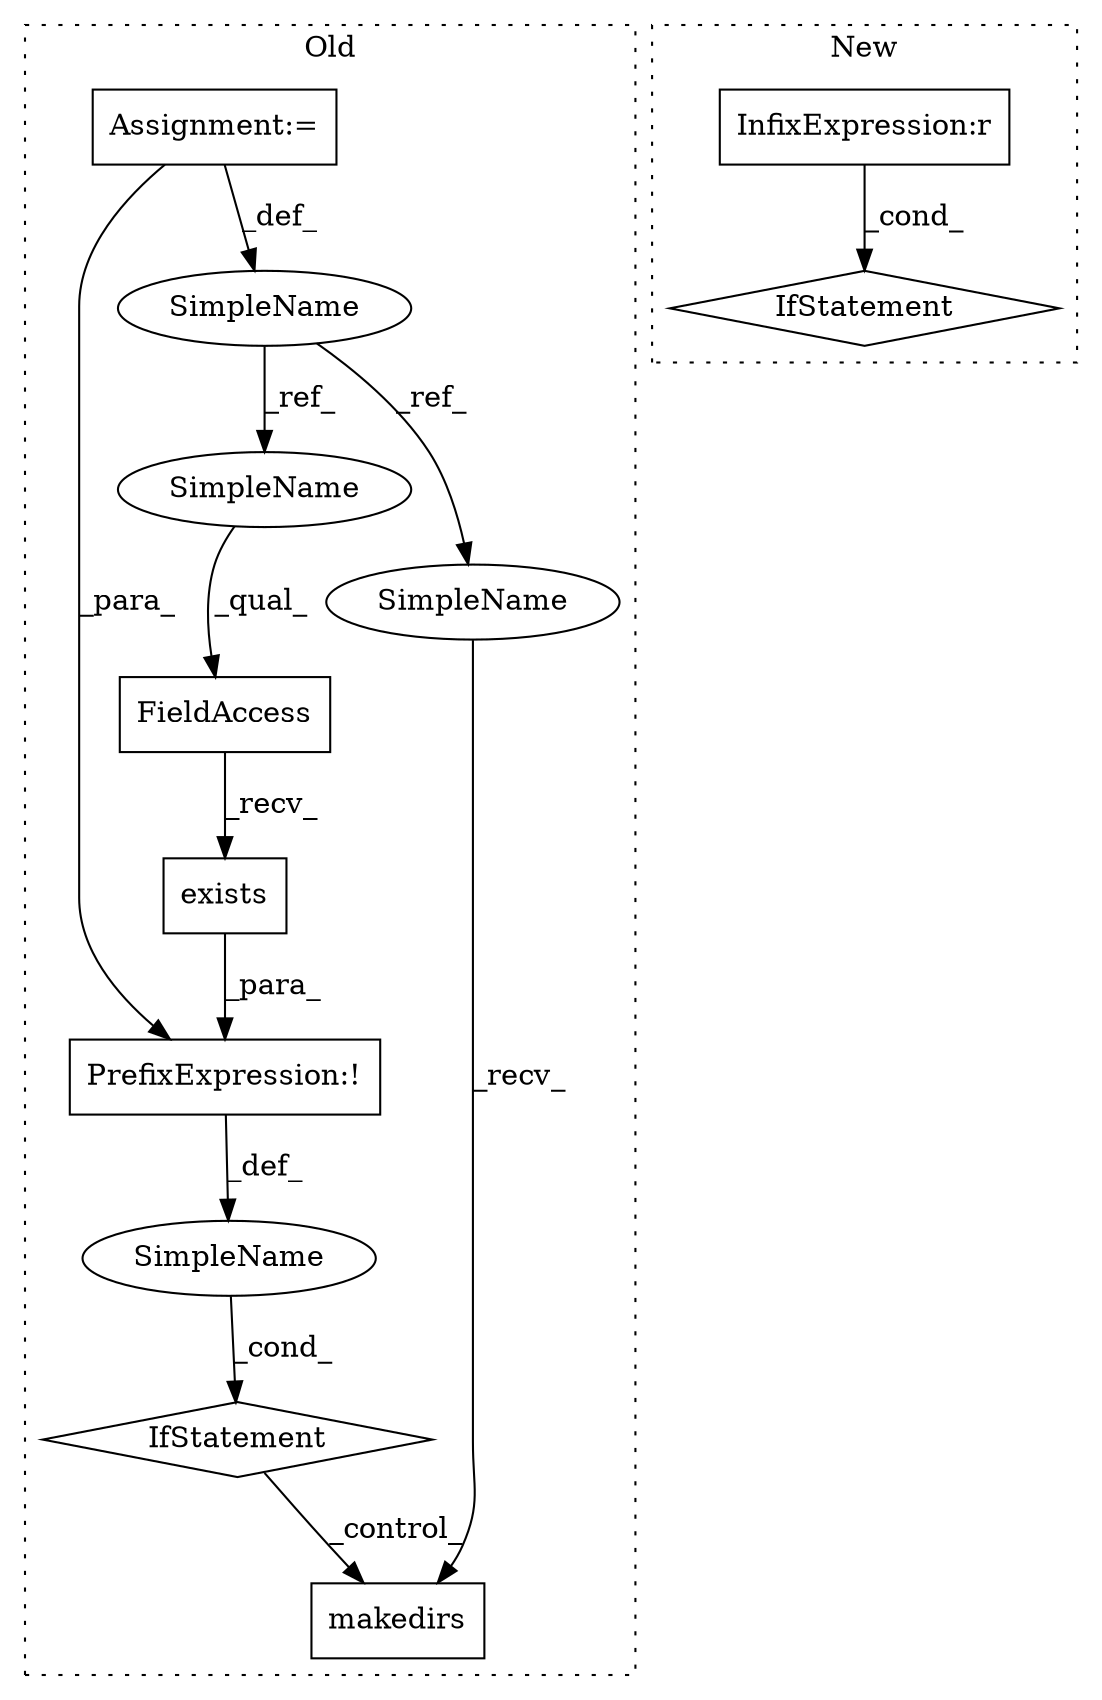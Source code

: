 digraph G {
subgraph cluster0 {
1 [label="exists" a="32" s="2779,2798" l="7,1" shape="box"];
3 [label="IfStatement" a="25" s="2766,2799" l="4,2" shape="diamond"];
4 [label="FieldAccess" a="22" s="2771" l="7" shape="box"];
5 [label="PrefixExpression:!" a="38" s="2770" l="1" shape="box"];
7 [label="makedirs" a="32" s="2812,2833" l="9,1" shape="box"];
8 [label="SimpleName" a="42" s="" l="" shape="ellipse"];
9 [label="SimpleName" a="42" s="2478" l="2" shape="ellipse"];
10 [label="Assignment:=" a="7" s="2478" l="2" shape="box"];
11 [label="SimpleName" a="42" s="2809" l="2" shape="ellipse"];
12 [label="SimpleName" a="42" s="2771" l="2" shape="ellipse"];
label = "Old";
style="dotted";
}
subgraph cluster1 {
2 [label="IfStatement" a="25" s="2617,2642" l="4,2" shape="diamond"];
6 [label="InfixExpression:r" a="27" s="2634" l="4" shape="box"];
label = "New";
style="dotted";
}
1 -> 5 [label="_para_"];
3 -> 7 [label="_control_"];
4 -> 1 [label="_recv_"];
5 -> 8 [label="_def_"];
6 -> 2 [label="_cond_"];
8 -> 3 [label="_cond_"];
9 -> 11 [label="_ref_"];
9 -> 12 [label="_ref_"];
10 -> 5 [label="_para_"];
10 -> 9 [label="_def_"];
11 -> 7 [label="_recv_"];
12 -> 4 [label="_qual_"];
}